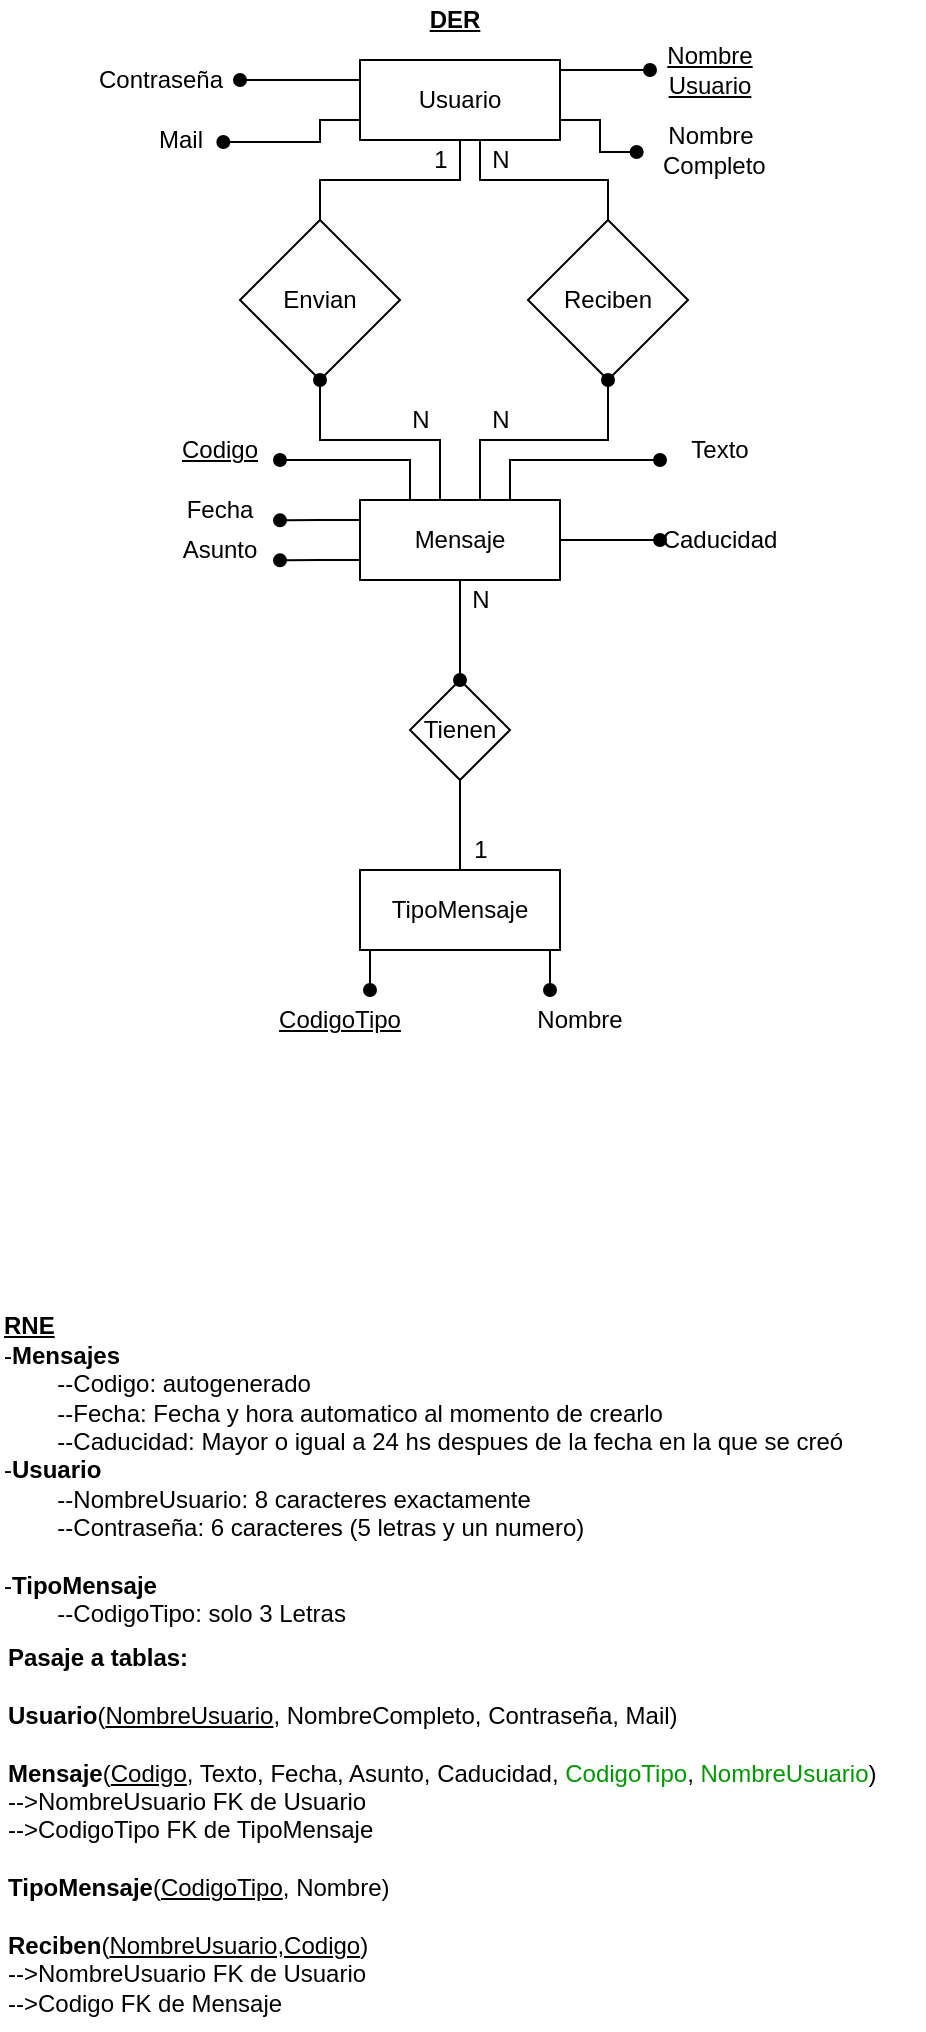 <mxfile version="20.2.8" type="device"><diagram id="T9nGXbr4JPEXHLXjFSKf" name="DER + RNE + MC"><mxGraphModel dx="1422" dy="857" grid="1" gridSize="10" guides="1" tooltips="1" connect="1" arrows="1" fold="1" page="1" pageScale="1" pageWidth="827" pageHeight="1169" math="0" shadow="0"><root><mxCell id="0"/><mxCell id="1" parent="0"/><mxCell id="dlPIev4VIyT3_5spYuGo-4" value="Tienen" style="rhombus;whiteSpace=wrap;html=1;" parent="1" vertex="1"><mxGeometry x="245" y="350" width="50" height="50" as="geometry"/></mxCell><mxCell id="49kn1SYRYgzWQ7FUzSFT-20" value="Envian" style="rhombus;whiteSpace=wrap;html=1;rounded=0;fontFamily=Helvetica;fontSize=12;fontColor=default;strokeColor=default;fillColor=default;" parent="1" vertex="1"><mxGeometry x="160" y="120" width="80" height="80" as="geometry"/></mxCell><mxCell id="49kn1SYRYgzWQ7FUzSFT-14" style="edgeStyle=orthogonalEdgeStyle;rounded=0;orthogonalLoop=1;jettySize=auto;html=1;exitX=0;exitY=0.25;exitDx=0;exitDy=0;fontFamily=Helvetica;fontSize=12;fontColor=default;endArrow=oval;endFill=1;" parent="1" source="49kn1SYRYgzWQ7FUzSFT-1" edge="1"><mxGeometry relative="1" as="geometry"><mxPoint x="180" y="270.167" as="targetPoint"/></mxGeometry></mxCell><mxCell id="49kn1SYRYgzWQ7FUzSFT-15" style="edgeStyle=orthogonalEdgeStyle;rounded=0;orthogonalLoop=1;jettySize=auto;html=1;exitX=0;exitY=0.75;exitDx=0;exitDy=0;fontFamily=Helvetica;fontSize=12;fontColor=default;endArrow=oval;endFill=1;" parent="1" source="49kn1SYRYgzWQ7FUzSFT-1" edge="1"><mxGeometry relative="1" as="geometry"><mxPoint x="180" y="290.167" as="targetPoint"/></mxGeometry></mxCell><mxCell id="49kn1SYRYgzWQ7FUzSFT-16" style="edgeStyle=orthogonalEdgeStyle;rounded=0;orthogonalLoop=1;jettySize=auto;html=1;exitX=0.25;exitY=0;exitDx=0;exitDy=0;fontFamily=Helvetica;fontSize=12;fontColor=default;endArrow=oval;endFill=1;" parent="1" source="49kn1SYRYgzWQ7FUzSFT-1" edge="1"><mxGeometry relative="1" as="geometry"><mxPoint x="180" y="240" as="targetPoint"/><Array as="points"><mxPoint x="245" y="240"/><mxPoint x="180" y="240"/></Array></mxGeometry></mxCell><mxCell id="49kn1SYRYgzWQ7FUzSFT-19" style="edgeStyle=orthogonalEdgeStyle;rounded=0;orthogonalLoop=1;jettySize=auto;html=1;exitX=0.75;exitY=0;exitDx=0;exitDy=0;fontFamily=Helvetica;fontSize=12;fontColor=default;endArrow=oval;endFill=1;" parent="1" source="49kn1SYRYgzWQ7FUzSFT-1" edge="1"><mxGeometry relative="1" as="geometry"><mxPoint x="370" y="240" as="targetPoint"/><Array as="points"><mxPoint x="295" y="240"/></Array></mxGeometry></mxCell><mxCell id="f49xsYbpg8919tnUyCMQ-2" style="edgeStyle=orthogonalEdgeStyle;rounded=0;orthogonalLoop=1;jettySize=auto;html=1;exitX=0.5;exitY=1;exitDx=0;exitDy=0;entryX=0.5;entryY=0;entryDx=0;entryDy=0;endArrow=oval;endFill=1;" edge="1" parent="1" source="49kn1SYRYgzWQ7FUzSFT-1" target="dlPIev4VIyT3_5spYuGo-4"><mxGeometry relative="1" as="geometry"/></mxCell><mxCell id="49kn1SYRYgzWQ7FUzSFT-1" value="Mensaje" style="rounded=0;whiteSpace=wrap;html=1;" parent="1" vertex="1"><mxGeometry x="220" y="260" width="100" height="40" as="geometry"/></mxCell><mxCell id="49kn1SYRYgzWQ7FUzSFT-42" style="edgeStyle=orthogonalEdgeStyle;rounded=0;orthogonalLoop=1;jettySize=auto;html=1;exitX=1;exitY=0.5;exitDx=0;exitDy=0;entryX=0;entryY=0.5;entryDx=0;entryDy=0;fontFamily=Helvetica;fontSize=12;fontColor=default;startArrow=none;startFill=0;endArrow=oval;endFill=1;" parent="1" source="49kn1SYRYgzWQ7FUzSFT-1" target="49kn1SYRYgzWQ7FUzSFT-34" edge="1"><mxGeometry relative="1" as="geometry"><mxPoint x="370" y="380" as="sourcePoint"/></mxGeometry></mxCell><mxCell id="49kn1SYRYgzWQ7FUzSFT-13" style="edgeStyle=orthogonalEdgeStyle;rounded=0;orthogonalLoop=1;jettySize=auto;html=1;exitX=0.5;exitY=1;exitDx=0;exitDy=0;entryX=0.5;entryY=0;entryDx=0;entryDy=0;fontFamily=Helvetica;fontSize=12;fontColor=default;endArrow=none;endFill=0;" parent="1" source="49kn1SYRYgzWQ7FUzSFT-12" target="49kn1SYRYgzWQ7FUzSFT-20" edge="1"><mxGeometry relative="1" as="geometry"/></mxCell><mxCell id="49kn1SYRYgzWQ7FUzSFT-44" style="edgeStyle=orthogonalEdgeStyle;rounded=0;orthogonalLoop=1;jettySize=auto;html=1;exitX=0;exitY=0.5;exitDx=0;exitDy=0;fontFamily=Helvetica;fontSize=12;fontColor=default;startArrow=none;startFill=0;endArrow=oval;endFill=1;" parent="1" source="49kn1SYRYgzWQ7FUzSFT-12" edge="1"><mxGeometry relative="1" as="geometry"><mxPoint x="160" y="50" as="targetPoint"/><Array as="points"><mxPoint x="220" y="50"/><mxPoint x="160" y="50"/></Array></mxGeometry></mxCell><mxCell id="49kn1SYRYgzWQ7FUzSFT-47" style="edgeStyle=orthogonalEdgeStyle;rounded=0;orthogonalLoop=1;jettySize=auto;html=1;exitX=0;exitY=0.75;exitDx=0;exitDy=0;entryX=1.042;entryY=0.55;entryDx=0;entryDy=0;entryPerimeter=0;fontFamily=Helvetica;fontSize=12;fontColor=default;startArrow=none;startFill=0;endArrow=oval;endFill=1;" parent="1" source="49kn1SYRYgzWQ7FUzSFT-12" target="49kn1SYRYgzWQ7FUzSFT-46" edge="1"><mxGeometry relative="1" as="geometry"><Array as="points"><mxPoint x="200" y="70"/><mxPoint x="200" y="81"/></Array></mxGeometry></mxCell><mxCell id="49kn1SYRYgzWQ7FUzSFT-49" style="edgeStyle=orthogonalEdgeStyle;rounded=0;orthogonalLoop=1;jettySize=auto;html=1;exitX=1;exitY=0.25;exitDx=0;exitDy=0;entryX=0;entryY=0.5;entryDx=0;entryDy=0;fontFamily=Helvetica;fontSize=12;fontColor=default;startArrow=none;startFill=0;endArrow=oval;endFill=1;" parent="1" source="49kn1SYRYgzWQ7FUzSFT-12" target="49kn1SYRYgzWQ7FUzSFT-40" edge="1"><mxGeometry relative="1" as="geometry"><Array as="points"><mxPoint x="320" y="45"/></Array></mxGeometry></mxCell><mxCell id="49kn1SYRYgzWQ7FUzSFT-50" style="edgeStyle=orthogonalEdgeStyle;rounded=0;orthogonalLoop=1;jettySize=auto;html=1;exitX=1;exitY=0.75;exitDx=0;exitDy=0;entryX=-0.024;entryY=0.533;entryDx=0;entryDy=0;entryPerimeter=0;fontFamily=Helvetica;fontSize=12;fontColor=default;startArrow=none;startFill=0;endArrow=oval;endFill=1;" parent="1" source="49kn1SYRYgzWQ7FUzSFT-12" target="49kn1SYRYgzWQ7FUzSFT-48" edge="1"><mxGeometry relative="1" as="geometry"/></mxCell><mxCell id="49kn1SYRYgzWQ7FUzSFT-12" value="Usuario" style="rounded=0;whiteSpace=wrap;html=1;" parent="1" vertex="1"><mxGeometry x="220" y="40" width="100" height="40" as="geometry"/></mxCell><mxCell id="49kn1SYRYgzWQ7FUzSFT-23" style="edgeStyle=orthogonalEdgeStyle;rounded=0;orthogonalLoop=1;jettySize=auto;html=1;exitX=0.5;exitY=1;exitDx=0;exitDy=0;fontFamily=Helvetica;fontSize=12;fontColor=default;endArrow=none;endFill=0;startArrow=oval;startFill=1;" parent="1" source="49kn1SYRYgzWQ7FUzSFT-20" target="49kn1SYRYgzWQ7FUzSFT-1" edge="1"><mxGeometry relative="1" as="geometry"><Array as="points"><mxPoint x="200" y="230"/><mxPoint x="260" y="230"/></Array></mxGeometry></mxCell><mxCell id="49kn1SYRYgzWQ7FUzSFT-21" value="N" style="text;html=1;align=center;verticalAlign=middle;resizable=0;points=[];autosize=1;strokeColor=none;fillColor=none;fontSize=12;fontFamily=Helvetica;fontColor=default;" parent="1" vertex="1"><mxGeometry x="240" y="210" width="20" height="20" as="geometry"/></mxCell><mxCell id="49kn1SYRYgzWQ7FUzSFT-22" value="1" style="text;html=1;align=center;verticalAlign=middle;resizable=0;points=[];autosize=1;strokeColor=none;fillColor=none;fontSize=12;fontFamily=Helvetica;fontColor=default;" parent="1" vertex="1"><mxGeometry x="250" y="80" width="20" height="20" as="geometry"/></mxCell><mxCell id="49kn1SYRYgzWQ7FUzSFT-25" value="Codigo" style="text;html=1;strokeColor=none;fillColor=none;align=center;verticalAlign=middle;whiteSpace=wrap;rounded=0;fontFamily=Helvetica;fontSize=12;fontColor=default;fontStyle=4" parent="1" vertex="1"><mxGeometry x="120" y="220" width="60" height="30" as="geometry"/></mxCell><mxCell id="49kn1SYRYgzWQ7FUzSFT-28" value="Fecha" style="text;html=1;strokeColor=none;fillColor=none;align=center;verticalAlign=middle;whiteSpace=wrap;rounded=0;fontFamily=Helvetica;fontSize=12;fontColor=default;" parent="1" vertex="1"><mxGeometry x="120" y="250" width="60" height="30" as="geometry"/></mxCell><mxCell id="49kn1SYRYgzWQ7FUzSFT-29" value="Asunto" style="text;html=1;strokeColor=none;fillColor=none;align=center;verticalAlign=middle;whiteSpace=wrap;rounded=0;fontFamily=Helvetica;fontSize=12;fontColor=default;" parent="1" vertex="1"><mxGeometry x="120" y="270" width="60" height="30" as="geometry"/></mxCell><mxCell id="49kn1SYRYgzWQ7FUzSFT-30" value="Texto" style="text;html=1;strokeColor=none;fillColor=none;align=center;verticalAlign=middle;whiteSpace=wrap;rounded=0;fontFamily=Helvetica;fontSize=12;fontColor=default;" parent="1" vertex="1"><mxGeometry x="370" y="220" width="60" height="30" as="geometry"/></mxCell><mxCell id="49kn1SYRYgzWQ7FUzSFT-34" value="Caducidad" style="text;html=1;strokeColor=none;fillColor=none;align=center;verticalAlign=middle;whiteSpace=wrap;rounded=0;fontFamily=Helvetica;fontSize=12;fontColor=default;" parent="1" vertex="1"><mxGeometry x="370" y="265" width="60" height="30" as="geometry"/></mxCell><mxCell id="49kn1SYRYgzWQ7FUzSFT-35" value="CodigoTipo" style="text;html=1;strokeColor=none;fillColor=none;align=center;verticalAlign=middle;whiteSpace=wrap;rounded=0;fontFamily=Helvetica;fontSize=12;fontColor=default;fontStyle=4" parent="1" vertex="1"><mxGeometry x="180" y="505" width="60" height="30" as="geometry"/></mxCell><mxCell id="49kn1SYRYgzWQ7FUzSFT-36" value="Nombre" style="text;html=1;strokeColor=none;fillColor=none;align=center;verticalAlign=middle;whiteSpace=wrap;rounded=0;fontFamily=Helvetica;fontSize=12;fontColor=default;" parent="1" vertex="1"><mxGeometry x="300" y="505" width="60" height="30" as="geometry"/></mxCell><mxCell id="49kn1SYRYgzWQ7FUzSFT-40" value="Nombre Usuario" style="text;html=1;strokeColor=none;fillColor=none;align=center;verticalAlign=middle;whiteSpace=wrap;rounded=0;fontFamily=Helvetica;fontSize=12;fontColor=default;fontStyle=4" parent="1" vertex="1"><mxGeometry x="365" y="30" width="60" height="30" as="geometry"/></mxCell><mxCell id="49kn1SYRYgzWQ7FUzSFT-45" value="Contraseña" style="text;html=1;align=center;verticalAlign=middle;resizable=0;points=[];autosize=1;strokeColor=none;fillColor=none;fontSize=12;fontFamily=Helvetica;fontColor=default;" parent="1" vertex="1"><mxGeometry x="80" y="40" width="80" height="20" as="geometry"/></mxCell><mxCell id="49kn1SYRYgzWQ7FUzSFT-46" value="Mail" style="text;html=1;align=center;verticalAlign=middle;resizable=0;points=[];autosize=1;strokeColor=none;fillColor=none;fontSize=12;fontFamily=Helvetica;fontColor=default;" parent="1" vertex="1"><mxGeometry x="110" y="70" width="40" height="20" as="geometry"/></mxCell><mxCell id="49kn1SYRYgzWQ7FUzSFT-48" value="Nombre&lt;br&gt;&amp;nbsp;Completo" style="text;html=1;align=center;verticalAlign=middle;resizable=0;points=[];autosize=1;strokeColor=none;fillColor=none;fontSize=12;fontFamily=Helvetica;fontColor=default;" parent="1" vertex="1"><mxGeometry x="360" y="70" width="70" height="30" as="geometry"/></mxCell><mxCell id="pMOkZhKxBFkHZGYLDj2m-1" value="Reciben" style="rhombus;whiteSpace=wrap;html=1;rounded=0;fontFamily=Helvetica;fontSize=12;fontColor=default;strokeColor=default;fillColor=default;" parent="1" vertex="1"><mxGeometry x="304" y="120" width="80" height="80" as="geometry"/></mxCell><mxCell id="pMOkZhKxBFkHZGYLDj2m-4" value="N" style="text;html=1;align=center;verticalAlign=middle;resizable=0;points=[];autosize=1;strokeColor=none;fillColor=none;fontSize=12;fontFamily=Helvetica;fontColor=default;" parent="1" vertex="1"><mxGeometry x="280" y="210" width="20" height="20" as="geometry"/></mxCell><mxCell id="pMOkZhKxBFkHZGYLDj2m-6" value="N" style="text;html=1;align=center;verticalAlign=middle;resizable=0;points=[];autosize=1;strokeColor=none;fillColor=none;fontSize=12;fontFamily=Helvetica;fontColor=default;" parent="1" vertex="1"><mxGeometry x="280" y="80" width="20" height="20" as="geometry"/></mxCell><mxCell id="pMOkZhKxBFkHZGYLDj2m-7" value="&lt;div&gt;&lt;span&gt;&lt;u&gt;&lt;b&gt;RNE&lt;/b&gt;&lt;/u&gt;&lt;/span&gt;&lt;/div&gt;&lt;div&gt;-&lt;b&gt;Mensajes&lt;/b&gt;&lt;/div&gt;&lt;div&gt;&lt;span style=&quot;&quot;&gt;&#9;&lt;/span&gt;&lt;span style=&quot;white-space: pre;&quot;&gt;&#9;&lt;/span&gt;--Codigo: autogenerado&lt;br&gt;&lt;/div&gt;&lt;div&gt;&lt;span style=&quot;&quot;&gt;&#9;&lt;/span&gt;&lt;span style=&quot;white-space: pre;&quot;&gt;&#9;&lt;/span&gt;--Fecha: Fecha y hora automatico al momento de crearlo&lt;br&gt;&lt;/div&gt;&lt;div&gt;&lt;span style=&quot;white-space: pre;&quot;&gt;&#9;&lt;/span&gt;--Caducidad: Mayor o igual a 24 hs despues de la fecha en la que se creó&lt;br&gt;&lt;/div&gt;&lt;div&gt;-&lt;b&gt;Usuario&lt;/b&gt;&lt;/div&gt;&lt;div&gt;&lt;span style=&quot;&quot;&gt;&#9;&lt;/span&gt;&lt;span style=&quot;white-space: pre;&quot;&gt;&#9;&lt;/span&gt;--NombreUsuario: 8 caracteres exactamente&lt;br&gt;&lt;/div&gt;&lt;div&gt;&lt;span style=&quot;&quot;&gt;&#9;&lt;/span&gt;&lt;span style=&quot;white-space: pre;&quot;&gt;&#9;&lt;/span&gt;--Contraseña: 6 caracteres (5 letras y un numero)&lt;br&gt;&lt;/div&gt;&lt;div&gt;&lt;br&gt;&lt;/div&gt;&lt;div&gt;-&lt;b&gt;TipoMensaje&lt;/b&gt;&lt;/div&gt;&lt;div&gt;&lt;span style=&quot;font-weight: bold;&quot;&gt;&#9;&lt;/span&gt;&lt;span style=&quot;white-space: pre;&quot;&gt;&#9;&lt;/span&gt;--CodigoTipo: solo 3 Letras&lt;/div&gt;" style="text;html=1;align=left;verticalAlign=middle;resizable=0;points=[];autosize=1;strokeColor=none;fillColor=none;" parent="1" vertex="1"><mxGeometry x="40" y="660" width="440" height="170" as="geometry"/></mxCell><mxCell id="478ce9NZfgWlSyo0yJcs-1" value="&lt;b&gt;Pasaje a tablas:&lt;/b&gt;&lt;br&gt;&lt;br&gt;&lt;b&gt;Usuario&lt;/b&gt;(&lt;u&gt;NombreUsuario&lt;/u&gt;, NombreCompleto, Contraseña, Mail)&lt;br&gt;&lt;br&gt;&lt;b&gt;Mensaje&lt;/b&gt;(&lt;u&gt;Codigo&lt;/u&gt;, Texto, Fecha, Asunto, Caducidad, &lt;font color=&quot;#009900&quot;&gt;CodigoTipo&lt;/font&gt;,&amp;nbsp;&lt;font color=&quot;#009900&quot;&gt;NombreUsuario&lt;/font&gt;)&lt;br&gt;--&amp;gt;NombreUsuario FK de Usuario&lt;br&gt;--&amp;gt;CodigoTipo FK de TipoMensaje&lt;br&gt;&lt;br&gt;&lt;b&gt;TipoMensaje&lt;/b&gt;(&lt;u&gt;CodigoTipo&lt;/u&gt;, Nombre)&lt;br&gt;&lt;br&gt;&lt;b&gt;Reciben&lt;/b&gt;(&lt;u&gt;NombreUsuario,Codigo&lt;/u&gt;)&lt;br&gt;--&amp;gt;NombreUsuario FK de Usuario&lt;br&gt;--&amp;gt;Codigo FK de Mensaje" style="text;html=1;align=left;verticalAlign=middle;resizable=0;points=[];autosize=1;strokeColor=none;fillColor=none;" parent="1" vertex="1"><mxGeometry x="42" y="825" width="460" height="200" as="geometry"/></mxCell><mxCell id="dlPIev4VIyT3_5spYuGo-2" style="edgeStyle=orthogonalEdgeStyle;rounded=0;orthogonalLoop=1;jettySize=auto;html=1;exitX=0.25;exitY=1;exitDx=0;exitDy=0;entryX=0.75;entryY=0;entryDx=0;entryDy=0;endArrow=oval;endFill=1;" parent="1" source="dlPIev4VIyT3_5spYuGo-1" target="49kn1SYRYgzWQ7FUzSFT-35" edge="1"><mxGeometry relative="1" as="geometry"/></mxCell><mxCell id="dlPIev4VIyT3_5spYuGo-3" style="edgeStyle=orthogonalEdgeStyle;rounded=0;orthogonalLoop=1;jettySize=auto;html=1;exitX=0.75;exitY=1;exitDx=0;exitDy=0;entryX=0.25;entryY=0;entryDx=0;entryDy=0;endArrow=oval;endFill=1;" parent="1" source="dlPIev4VIyT3_5spYuGo-1" target="49kn1SYRYgzWQ7FUzSFT-36" edge="1"><mxGeometry relative="1" as="geometry"/></mxCell><mxCell id="dlPIev4VIyT3_5spYuGo-1" value="&lt;span&gt;TipoMensaje&lt;/span&gt;" style="whiteSpace=wrap;html=1;" parent="1" vertex="1"><mxGeometry x="220" y="445" width="100" height="40" as="geometry"/></mxCell><mxCell id="dlPIev4VIyT3_5spYuGo-6" style="edgeStyle=orthogonalEdgeStyle;rounded=0;orthogonalLoop=1;jettySize=auto;html=1;exitX=0.5;exitY=1;exitDx=0;exitDy=0;entryX=0.5;entryY=0;entryDx=0;entryDy=0;endArrow=none;endFill=0;startArrow=none;startFill=0;" parent="1" source="dlPIev4VIyT3_5spYuGo-4" target="dlPIev4VIyT3_5spYuGo-1" edge="1"><mxGeometry relative="1" as="geometry"/></mxCell><mxCell id="dlPIev4VIyT3_5spYuGo-8" value="1" style="text;html=1;align=center;verticalAlign=middle;resizable=0;points=[];autosize=1;strokeColor=none;fillColor=none;fontSize=12;fontFamily=Helvetica;fontColor=default;" parent="1" vertex="1"><mxGeometry x="270" y="425" width="20" height="20" as="geometry"/></mxCell><mxCell id="Dtmb1dCCovMf0EHrHGFa-37" value="DER" style="text;html=1;align=center;verticalAlign=middle;resizable=0;points=[];autosize=1;strokeColor=none;fillColor=none;fontStyle=5" parent="1" vertex="1"><mxGeometry x="247" y="10" width="40" height="20" as="geometry"/></mxCell><mxCell id="pMOkZhKxBFkHZGYLDj2m-2" style="edgeStyle=orthogonalEdgeStyle;rounded=0;orthogonalLoop=1;jettySize=auto;html=1;exitX=0.5;exitY=0;exitDx=0;exitDy=0;entryX=0.75;entryY=1;entryDx=0;entryDy=0;startArrow=none;startFill=0;endArrow=none;endFill=0;" parent="1" source="pMOkZhKxBFkHZGYLDj2m-1" target="49kn1SYRYgzWQ7FUzSFT-12" edge="1"><mxGeometry relative="1" as="geometry"><Array as="points"><mxPoint x="344" y="100"/><mxPoint x="280" y="100"/><mxPoint x="280" y="80"/></Array></mxGeometry></mxCell><mxCell id="pMOkZhKxBFkHZGYLDj2m-3" style="edgeStyle=orthogonalEdgeStyle;rounded=0;orthogonalLoop=1;jettySize=auto;html=1;exitX=0.5;exitY=1;exitDx=0;exitDy=0;startArrow=oval;startFill=1;endArrow=none;endFill=0;entryX=0.75;entryY=0;entryDx=0;entryDy=0;" parent="1" source="pMOkZhKxBFkHZGYLDj2m-1" target="49kn1SYRYgzWQ7FUzSFT-1" edge="1"><mxGeometry relative="1" as="geometry"><mxPoint x="280" y="220" as="targetPoint"/><Array as="points"><mxPoint x="344" y="230"/><mxPoint x="280" y="230"/><mxPoint x="280" y="260"/></Array></mxGeometry></mxCell><mxCell id="f49xsYbpg8919tnUyCMQ-3" value="N" style="text;html=1;align=center;verticalAlign=middle;resizable=0;points=[];autosize=1;strokeColor=none;fillColor=none;fontSize=12;fontFamily=Helvetica;fontColor=default;" vertex="1" parent="1"><mxGeometry x="270" y="300" width="20" height="20" as="geometry"/></mxCell></root></mxGraphModel></diagram></mxfile>